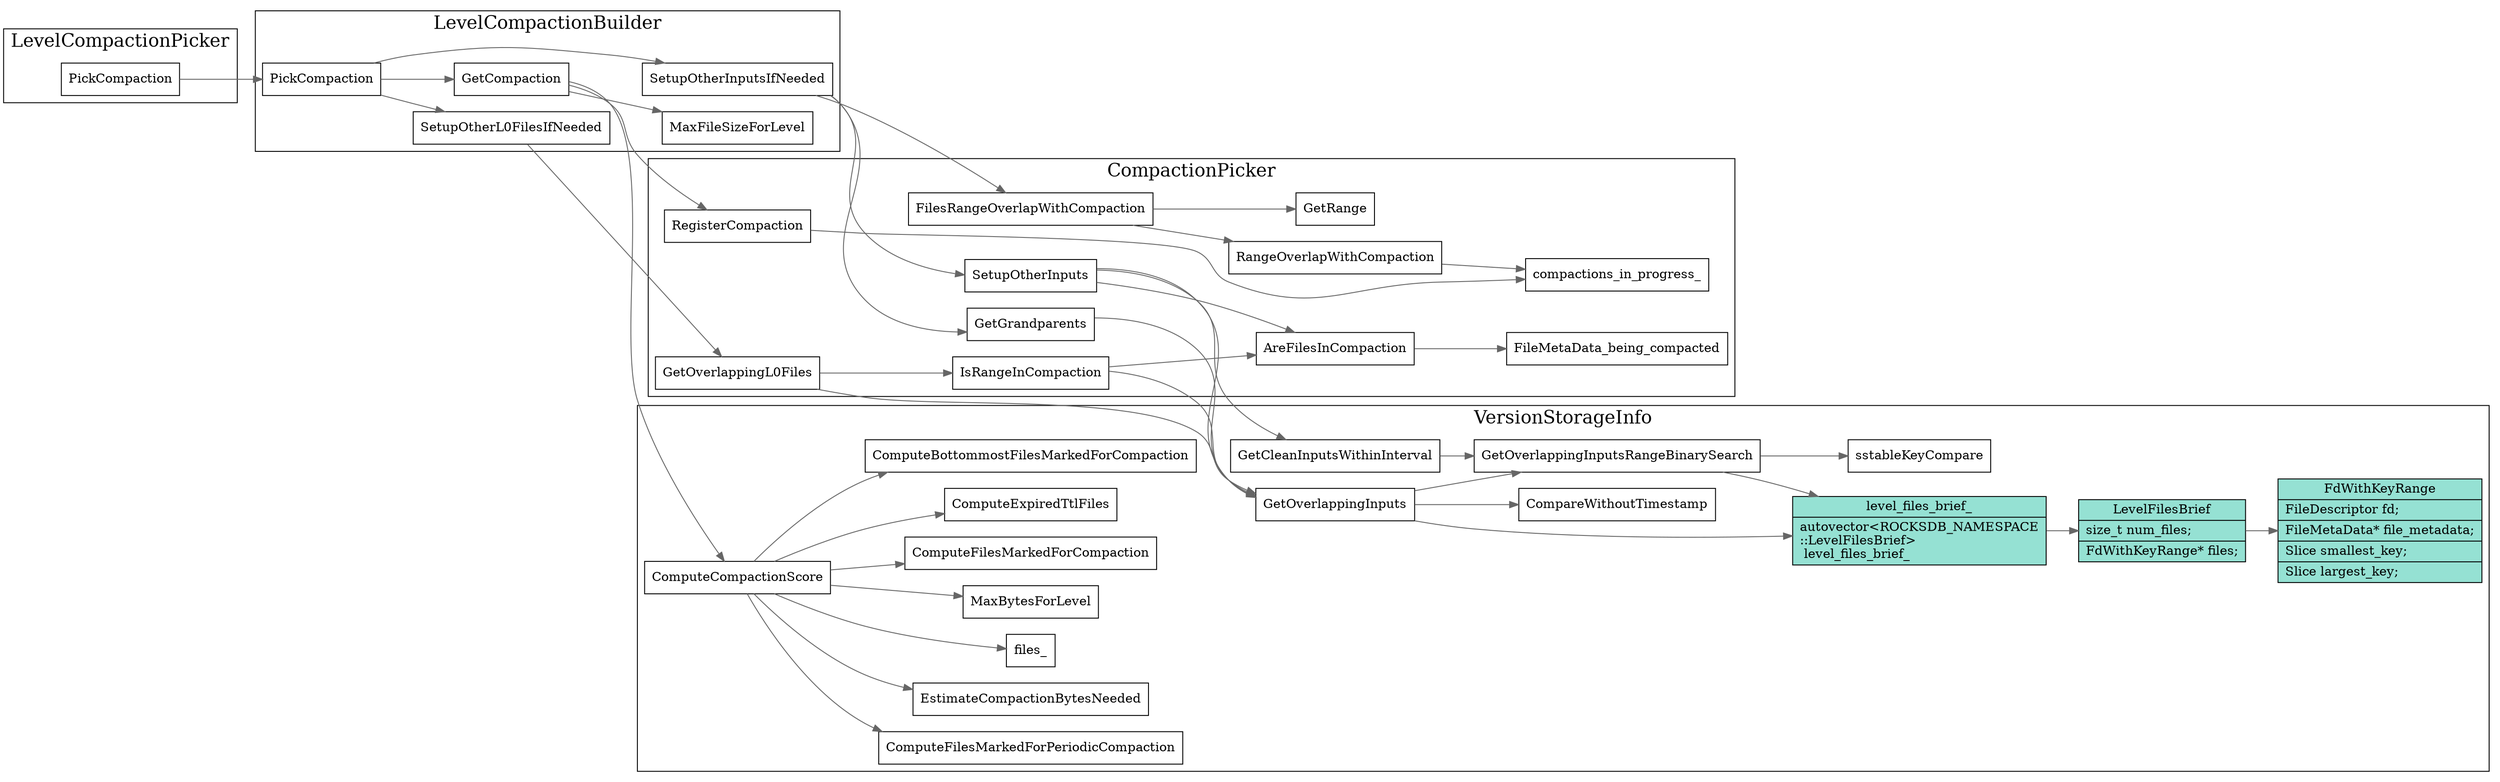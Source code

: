 digraph level_compactoin_picker {
  node[shape=box];
  edge[color=gray40];
  newrank=true;
  rankdir=LR;

  subgraph cluster_VersionStorageInfo {
    graph[label="VersionStorageInfo";fontsize=20;];
    GetOverlappingInputs -> {
      GetOverlappingInputsRangeBinarySearch;
      level_files_brief_;
      CompareWithoutTimestamp;
    }
    GetCleanInputsWithinInterval -> GetOverlappingInputsRangeBinarySearch;
    GetOverlappingInputsRangeBinarySearch -> {
      sstableKeyCompare;
      level_files_brief_;
    }
    level_files_brief_[
      shape="record"
      fillcolor="#95e1d3"
      style=filled;
      label="{{
        level_files_brief_|
          autovector\<ROCKSDB_NAMESPACE\l::LevelFilesBrief\>\l level_files_brief_\l
      }}"
    ];
    LevelFilesBrief[
      shape="record";
      fillcolor="#95e1d3"
      style=filled;
      label="{{
        LevelFilesBrief|
          size_t num_files;\l|
          FdWithKeyRange* files;\l
      }}"
    ];
    FdWithKeyRange[
      shape="record";
      fillcolor="#95e1d3"
      style=filled;
      label="{{
        FdWithKeyRange|
          FileDescriptor fd;\l|
          FileMetaData* file_metadata;\l|
          Slice smallest_key;\l|
          Slice largest_key;\l
      }}"
    ];
    level_files_brief_ -> LevelFilesBrief -> FdWithKeyRange;
    ComputeCompactionScore -> {
      files_;
      MaxBytesForLevel;
      ComputeFilesMarkedForCompaction;
      ComputeExpiredTtlFiles;
      ComputeBottommostFilesMarkedForCompaction;
      ComputeFilesMarkedForPeriodicCompaction;
      EstimateCompactionBytesNeeded;
    }
  }

  subgraph cluster_CompactionPicker {
    graph[label="CompactionPicker";fontsize=20;];
    SetupOtherInputs -> {
      GetOverlappingInputs;
      AreFilesInCompaction;
      GetCleanInputsWithinInterval;
    }
    GetOverlappingL0Files -> {
      GetOverlappingInputs;
      IsRangeInCompaction;
    }
    FilesRangeOverlapWithCompaction -> {
      GetRange;
      RangeOverlapWithCompaction;
    }
    AreFilesInCompaction -> {
      FileMetaData_being_compacted;
    }
    IsRangeInCompaction -> {
      GetOverlappingInputs;
      AreFilesInCompaction;
    }
    RangeOverlapWithCompaction -> {
      compactions_in_progress_;
    }
    GetGrandparents -> {
      GetOverlappingInputs;
    }
    RegisterCompaction -> compactions_in_progress_;
  }

  subgraph cluster_LevelCompactionBuilder {
    graph[label="LevelCompactionBuilder";fontsize=20;];
    LevelCompactionBuilder_PickCompaction[
      shape="record"
      label="{{
        PickCompaction
      }}"
    ];
    LevelCompactionBuilder_PickCompaction -> {
      SetupOtherL0FilesIfNeeded
        SetupOtherInputsIfNeeded;
      GetCompaction;
    }
    SetupOtherL0FilesIfNeeded -> {
      GetOverlappingL0Files;
    }
    SetupOtherInputsIfNeeded -> {
      SetupOtherInputs;
      FilesRangeOverlapWithCompaction;
      GetGrandparents;
    }
    GetCompaction -> {
      RegisterCompaction;
      ComputeCompactionScore;
      MaxFileSizeForLevel;
    }
  }
  subgraph cluster_LevelCompactionPicker {
    graph[label="LevelCompactionPicker";fontsize=20;];
    PickCompaction -> LevelCompactionBuilder_PickCompaction;
  }
}

